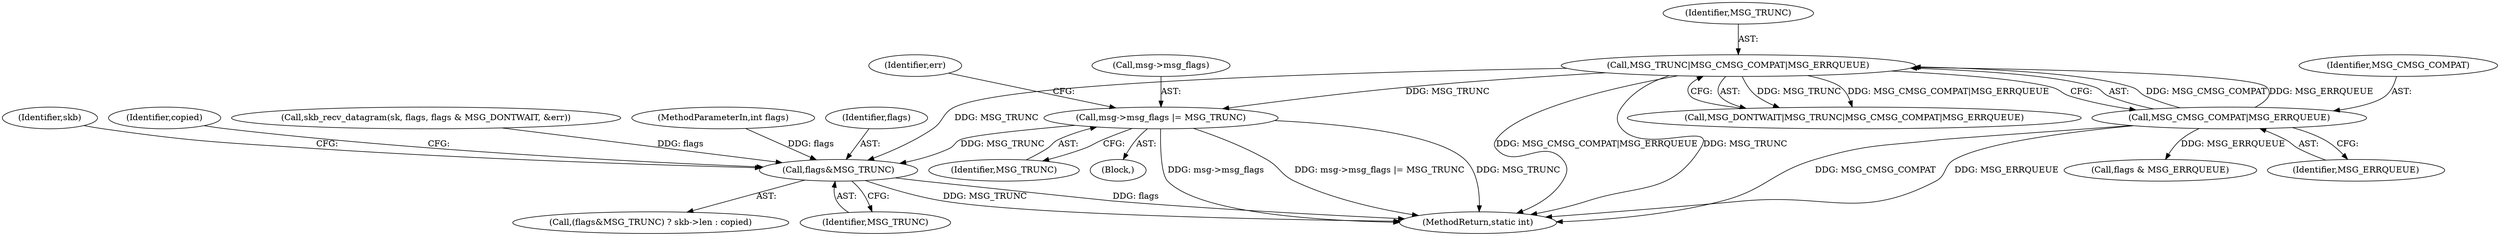 digraph "0_linux_f3d3342602f8bcbf37d7c46641cb9bca7618eb1c_26@pointer" {
"1000384" [label="(Call,msg->msg_flags |= MSG_TRUNC)"];
"1000141" [label="(Call,MSG_TRUNC|MSG_CMSG_COMPAT|MSG_ERRQUEUE)"];
"1000143" [label="(Call,MSG_CMSG_COMPAT|MSG_ERRQUEUE)"];
"1000510" [label="(Call,flags&MSG_TRUNC)"];
"1000514" [label="(Identifier,skb)"];
"1000384" [label="(Call,msg->msg_flags |= MSG_TRUNC)"];
"1000141" [label="(Call,MSG_TRUNC|MSG_CMSG_COMPAT|MSG_ERRQUEUE)"];
"1000142" [label="(Identifier,MSG_TRUNC)"];
"1000510" [label="(Call,flags&MSG_TRUNC)"];
"1000516" [label="(Identifier,copied)"];
"1000173" [label="(Call,skb_recv_datagram(sk, flags, flags & MSG_DONTWAIT, &err))"];
"1000113" [label="(MethodParameterIn,int flags)"];
"1000512" [label="(Identifier,MSG_TRUNC)"];
"1000511" [label="(Identifier,flags)"];
"1000145" [label="(Identifier,MSG_ERRQUEUE)"];
"1000158" [label="(Call,flags & MSG_ERRQUEUE)"];
"1000139" [label="(Call,MSG_DONTWAIT|MSG_TRUNC|MSG_CMSG_COMPAT|MSG_ERRQUEUE)"];
"1000524" [label="(MethodReturn,static int)"];
"1000509" [label="(Call,(flags&MSG_TRUNC) ? skb->len : copied)"];
"1000390" [label="(Identifier,err)"];
"1000388" [label="(Identifier,MSG_TRUNC)"];
"1000380" [label="(Block,)"];
"1000143" [label="(Call,MSG_CMSG_COMPAT|MSG_ERRQUEUE)"];
"1000385" [label="(Call,msg->msg_flags)"];
"1000144" [label="(Identifier,MSG_CMSG_COMPAT)"];
"1000384" -> "1000380"  [label="AST: "];
"1000384" -> "1000388"  [label="CFG: "];
"1000385" -> "1000384"  [label="AST: "];
"1000388" -> "1000384"  [label="AST: "];
"1000390" -> "1000384"  [label="CFG: "];
"1000384" -> "1000524"  [label="DDG: msg->msg_flags |= MSG_TRUNC"];
"1000384" -> "1000524"  [label="DDG: MSG_TRUNC"];
"1000384" -> "1000524"  [label="DDG: msg->msg_flags"];
"1000141" -> "1000384"  [label="DDG: MSG_TRUNC"];
"1000384" -> "1000510"  [label="DDG: MSG_TRUNC"];
"1000141" -> "1000139"  [label="AST: "];
"1000141" -> "1000143"  [label="CFG: "];
"1000142" -> "1000141"  [label="AST: "];
"1000143" -> "1000141"  [label="AST: "];
"1000139" -> "1000141"  [label="CFG: "];
"1000141" -> "1000524"  [label="DDG: MSG_TRUNC"];
"1000141" -> "1000524"  [label="DDG: MSG_CMSG_COMPAT|MSG_ERRQUEUE"];
"1000141" -> "1000139"  [label="DDG: MSG_TRUNC"];
"1000141" -> "1000139"  [label="DDG: MSG_CMSG_COMPAT|MSG_ERRQUEUE"];
"1000143" -> "1000141"  [label="DDG: MSG_CMSG_COMPAT"];
"1000143" -> "1000141"  [label="DDG: MSG_ERRQUEUE"];
"1000141" -> "1000510"  [label="DDG: MSG_TRUNC"];
"1000143" -> "1000145"  [label="CFG: "];
"1000144" -> "1000143"  [label="AST: "];
"1000145" -> "1000143"  [label="AST: "];
"1000143" -> "1000524"  [label="DDG: MSG_CMSG_COMPAT"];
"1000143" -> "1000524"  [label="DDG: MSG_ERRQUEUE"];
"1000143" -> "1000158"  [label="DDG: MSG_ERRQUEUE"];
"1000510" -> "1000509"  [label="AST: "];
"1000510" -> "1000512"  [label="CFG: "];
"1000511" -> "1000510"  [label="AST: "];
"1000512" -> "1000510"  [label="AST: "];
"1000514" -> "1000510"  [label="CFG: "];
"1000516" -> "1000510"  [label="CFG: "];
"1000510" -> "1000524"  [label="DDG: flags"];
"1000510" -> "1000524"  [label="DDG: MSG_TRUNC"];
"1000173" -> "1000510"  [label="DDG: flags"];
"1000113" -> "1000510"  [label="DDG: flags"];
}
